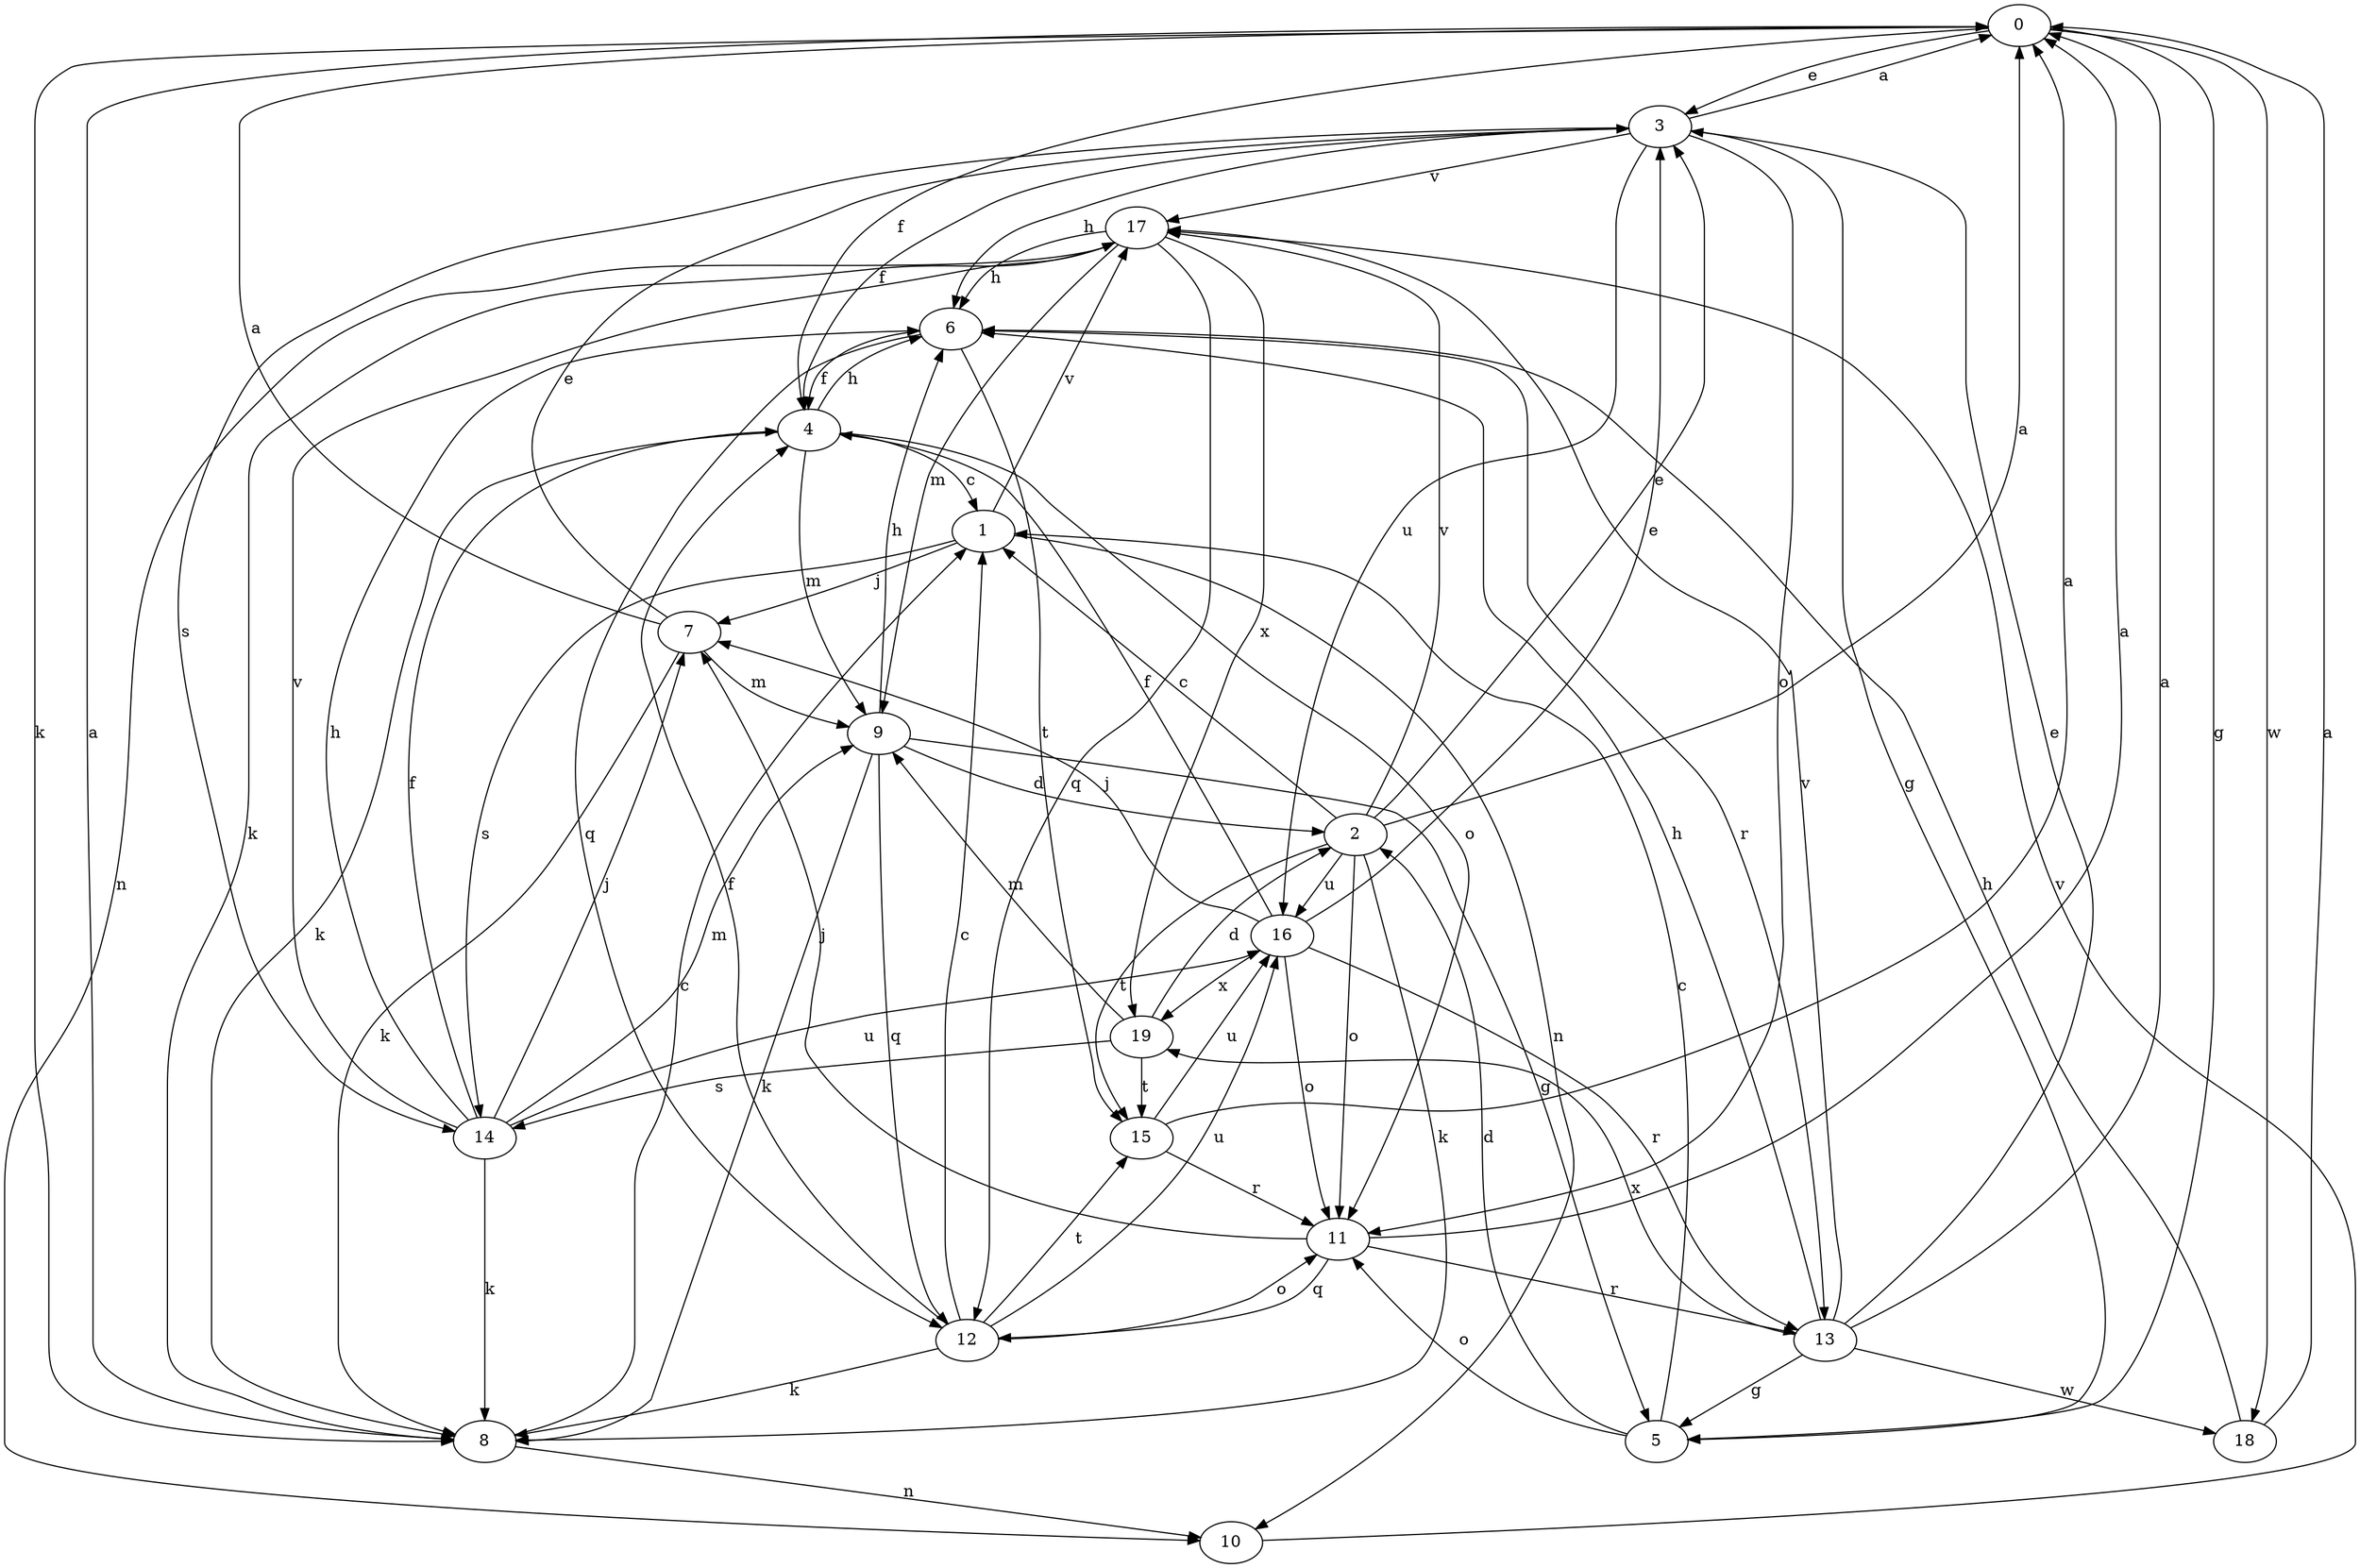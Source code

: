 strict digraph  {
0;
1;
2;
3;
4;
5;
6;
7;
8;
9;
10;
11;
12;
13;
14;
15;
16;
17;
18;
19;
0 -> 3  [label=e];
0 -> 4  [label=f];
0 -> 5  [label=g];
0 -> 8  [label=k];
0 -> 18  [label=w];
1 -> 7  [label=j];
1 -> 10  [label=n];
1 -> 14  [label=s];
1 -> 17  [label=v];
2 -> 0  [label=a];
2 -> 1  [label=c];
2 -> 3  [label=e];
2 -> 8  [label=k];
2 -> 11  [label=o];
2 -> 15  [label=t];
2 -> 16  [label=u];
2 -> 17  [label=v];
3 -> 0  [label=a];
3 -> 4  [label=f];
3 -> 5  [label=g];
3 -> 6  [label=h];
3 -> 11  [label=o];
3 -> 14  [label=s];
3 -> 16  [label=u];
3 -> 17  [label=v];
4 -> 1  [label=c];
4 -> 6  [label=h];
4 -> 8  [label=k];
4 -> 9  [label=m];
4 -> 11  [label=o];
5 -> 1  [label=c];
5 -> 2  [label=d];
5 -> 11  [label=o];
6 -> 4  [label=f];
6 -> 12  [label=q];
6 -> 13  [label=r];
6 -> 15  [label=t];
7 -> 0  [label=a];
7 -> 3  [label=e];
7 -> 8  [label=k];
7 -> 9  [label=m];
8 -> 0  [label=a];
8 -> 1  [label=c];
8 -> 10  [label=n];
9 -> 2  [label=d];
9 -> 5  [label=g];
9 -> 6  [label=h];
9 -> 8  [label=k];
9 -> 12  [label=q];
10 -> 17  [label=v];
11 -> 0  [label=a];
11 -> 7  [label=j];
11 -> 12  [label=q];
11 -> 13  [label=r];
12 -> 1  [label=c];
12 -> 4  [label=f];
12 -> 8  [label=k];
12 -> 11  [label=o];
12 -> 15  [label=t];
12 -> 16  [label=u];
13 -> 0  [label=a];
13 -> 3  [label=e];
13 -> 5  [label=g];
13 -> 6  [label=h];
13 -> 17  [label=v];
13 -> 18  [label=w];
13 -> 19  [label=x];
14 -> 4  [label=f];
14 -> 6  [label=h];
14 -> 7  [label=j];
14 -> 8  [label=k];
14 -> 9  [label=m];
14 -> 16  [label=u];
14 -> 17  [label=v];
15 -> 0  [label=a];
15 -> 11  [label=r];
15 -> 16  [label=u];
16 -> 3  [label=e];
16 -> 4  [label=f];
16 -> 7  [label=j];
16 -> 11  [label=o];
16 -> 13  [label=r];
16 -> 19  [label=x];
17 -> 6  [label=h];
17 -> 8  [label=k];
17 -> 9  [label=m];
17 -> 10  [label=n];
17 -> 12  [label=q];
17 -> 19  [label=x];
18 -> 0  [label=a];
18 -> 6  [label=h];
19 -> 2  [label=d];
19 -> 9  [label=m];
19 -> 14  [label=s];
19 -> 15  [label=t];
}
